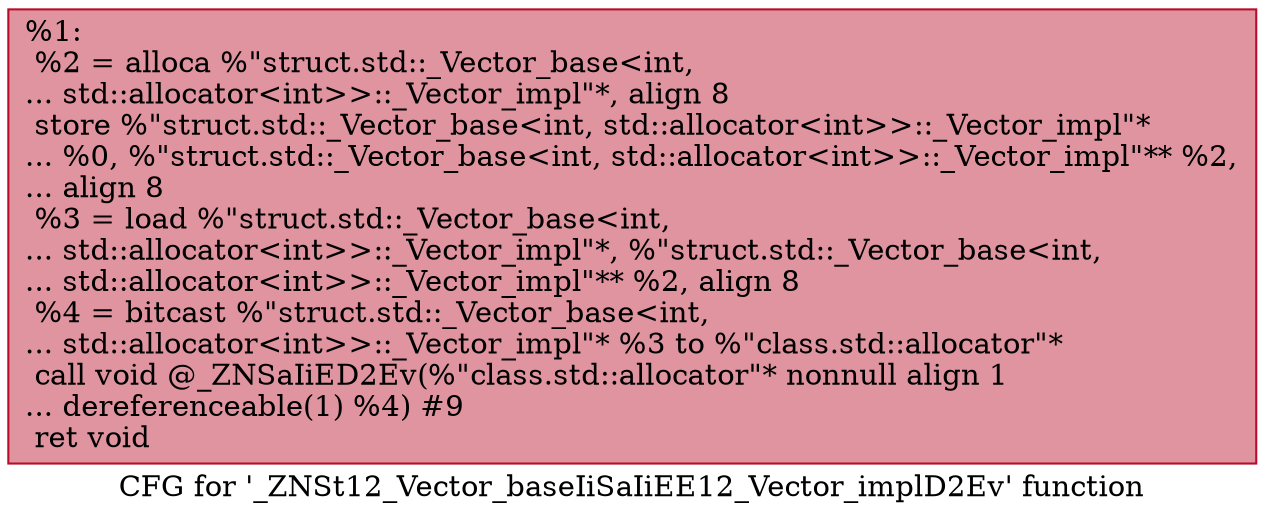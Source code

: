 digraph "CFG for '_ZNSt12_Vector_baseIiSaIiEE12_Vector_implD2Ev' function" {
	label="CFG for '_ZNSt12_Vector_baseIiSaIiEE12_Vector_implD2Ev' function";

	Node0x55a881608570 [shape=record,color="#b70d28ff", style=filled, fillcolor="#b70d2870",label="{%1:\l  %2 = alloca %\"struct.std::_Vector_base\<int,\l... std::allocator\<int\>\>::_Vector_impl\"*, align 8\l  store %\"struct.std::_Vector_base\<int, std::allocator\<int\>\>::_Vector_impl\"*\l... %0, %\"struct.std::_Vector_base\<int, std::allocator\<int\>\>::_Vector_impl\"** %2,\l... align 8\l  %3 = load %\"struct.std::_Vector_base\<int,\l... std::allocator\<int\>\>::_Vector_impl\"*, %\"struct.std::_Vector_base\<int,\l... std::allocator\<int\>\>::_Vector_impl\"** %2, align 8\l  %4 = bitcast %\"struct.std::_Vector_base\<int,\l... std::allocator\<int\>\>::_Vector_impl\"* %3 to %\"class.std::allocator\"*\l  call void @_ZNSaIiED2Ev(%\"class.std::allocator\"* nonnull align 1\l... dereferenceable(1) %4) #9\l  ret void\l}"];
}
